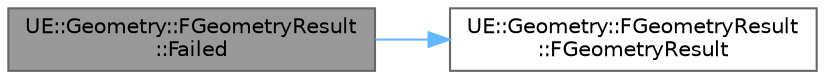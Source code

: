digraph "UE::Geometry::FGeometryResult::Failed"
{
 // INTERACTIVE_SVG=YES
 // LATEX_PDF_SIZE
  bgcolor="transparent";
  edge [fontname=Helvetica,fontsize=10,labelfontname=Helvetica,labelfontsize=10];
  node [fontname=Helvetica,fontsize=10,shape=box,height=0.2,width=0.4];
  rankdir="LR";
  Node1 [id="Node000001",label="UE::Geometry::FGeometryResult\l::Failed",height=0.2,width=0.4,color="gray40", fillcolor="grey60", style="filled", fontcolor="black",tooltip=" "];
  Node1 -> Node2 [id="edge1_Node000001_Node000002",color="steelblue1",style="solid",tooltip=" "];
  Node2 [id="Node000002",label="UE::Geometry::FGeometryResult\l::FGeometryResult",height=0.2,width=0.4,color="grey40", fillcolor="white", style="filled",URL="$dd/daf/structUE_1_1Geometry_1_1FGeometryResult.html#a790c3f283c72038df77a05149efb8b17",tooltip=" "];
}
